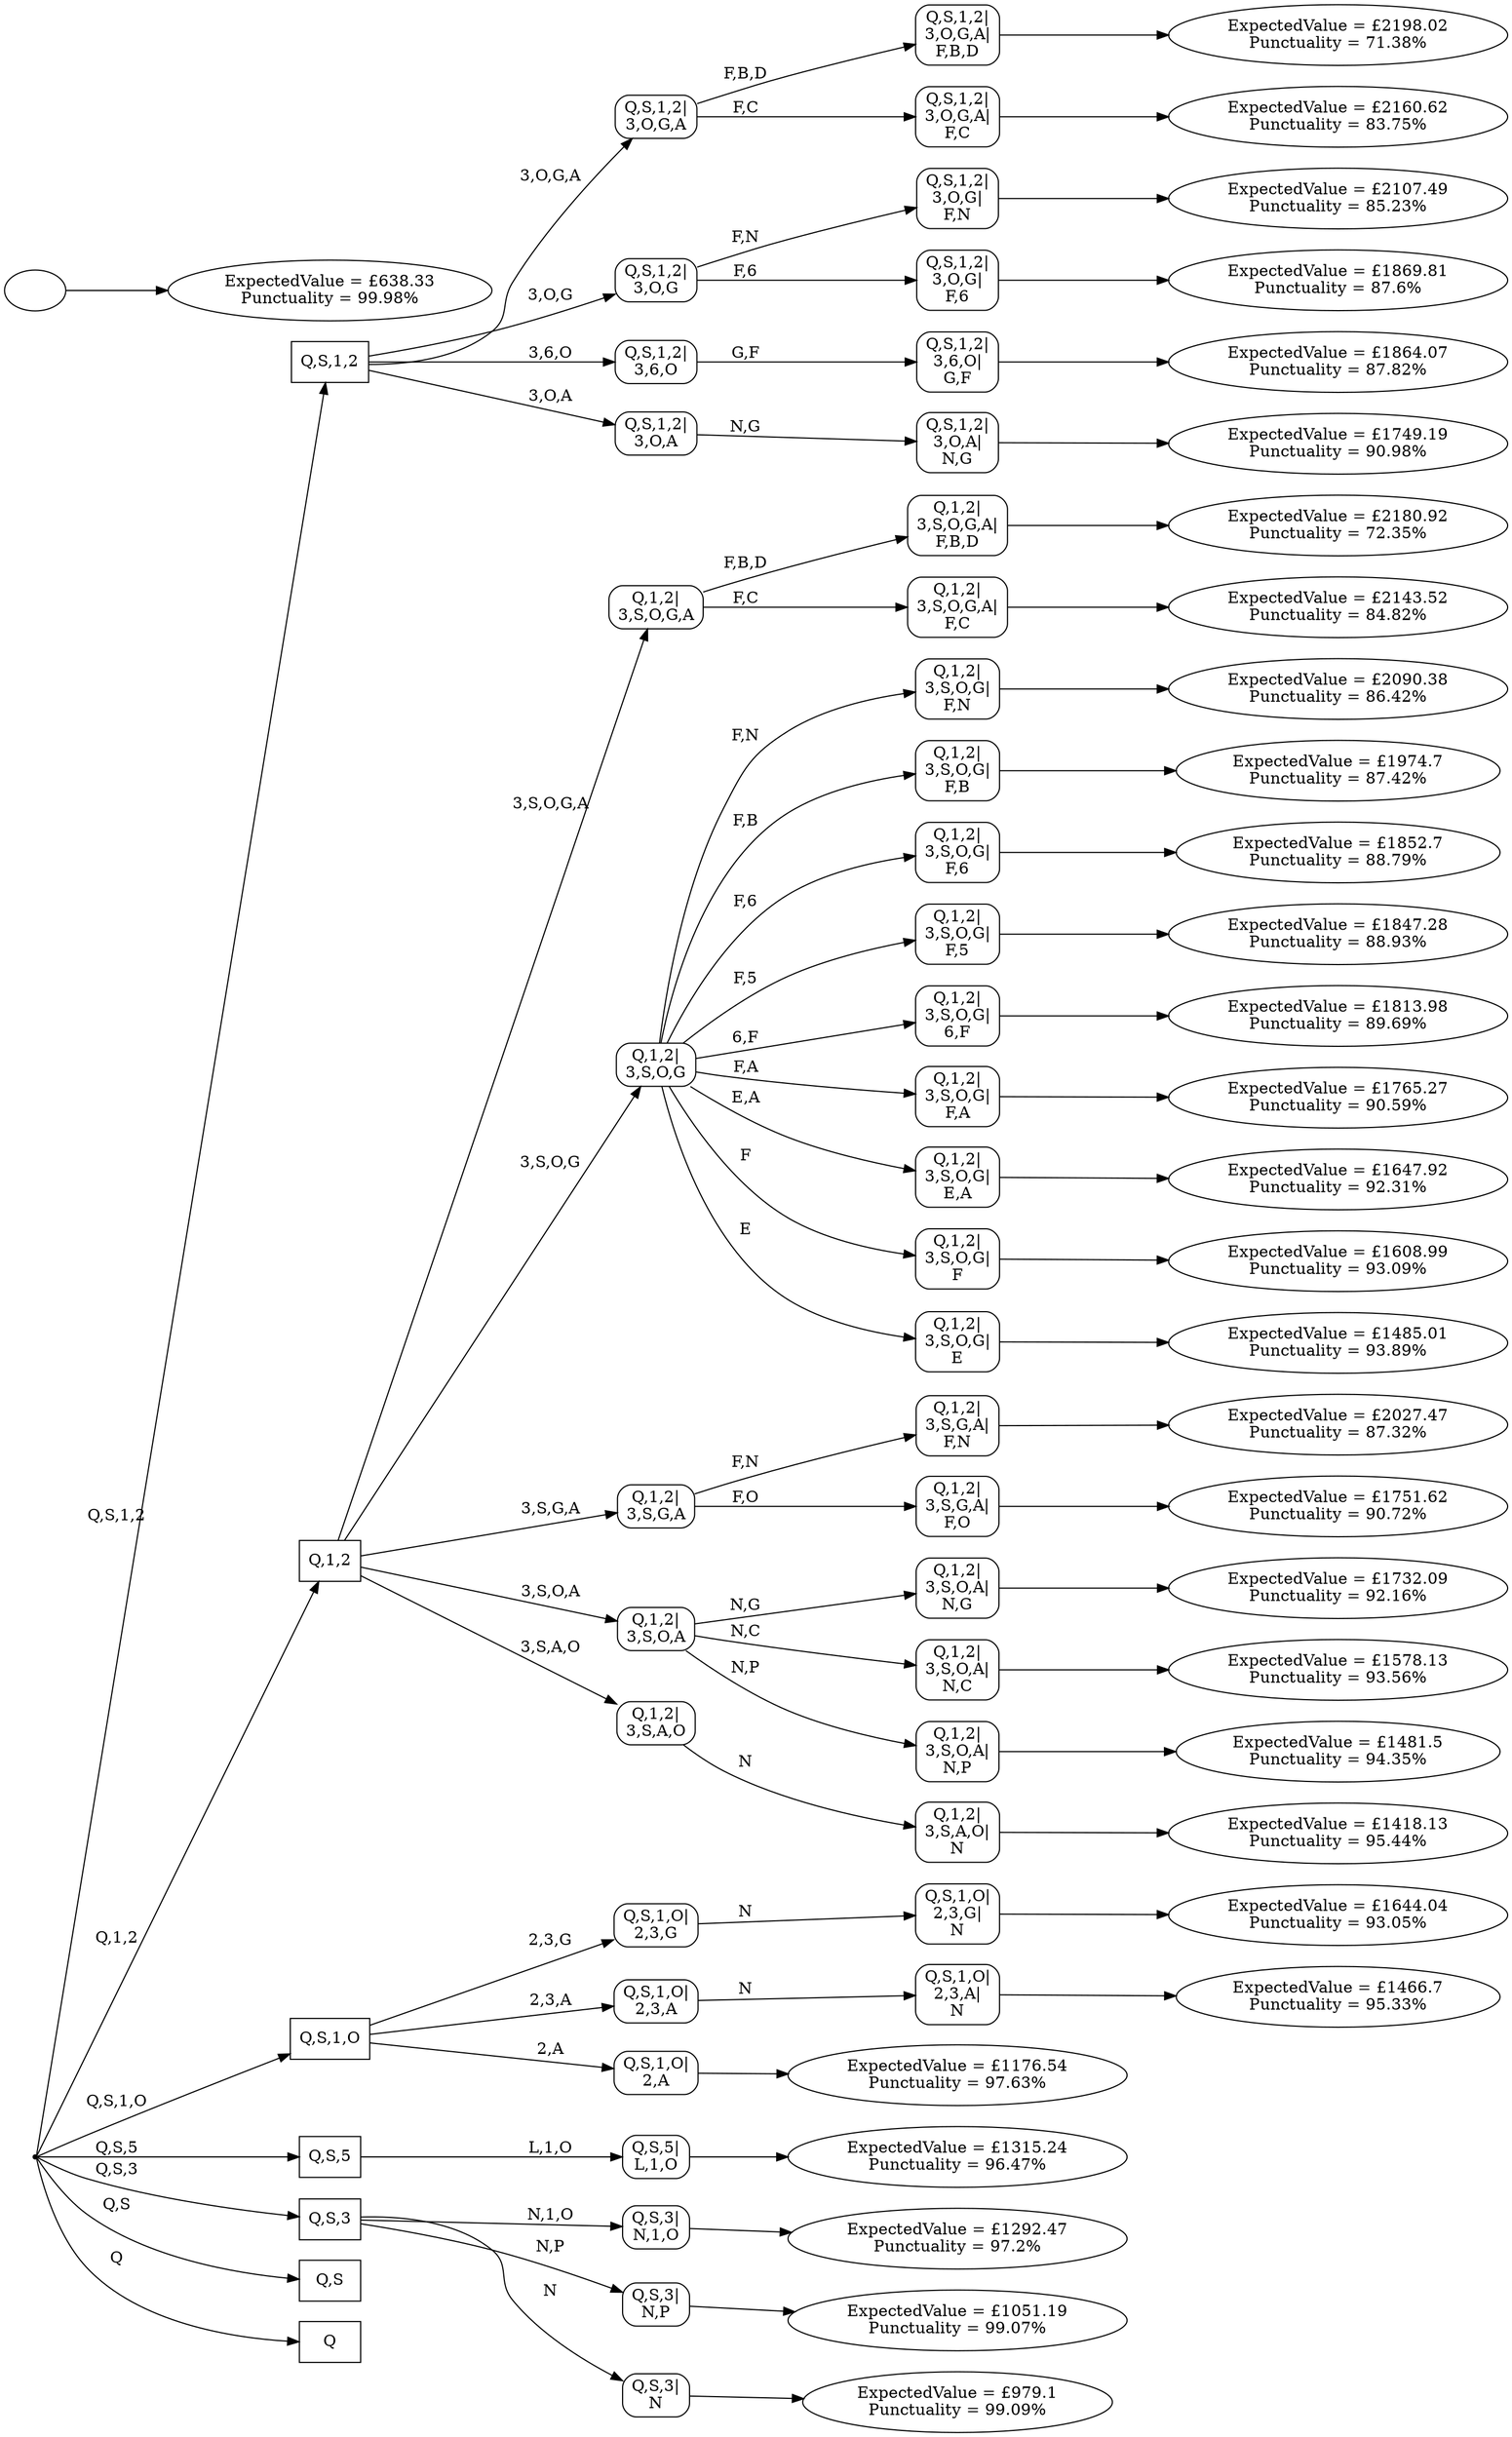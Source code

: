 digraph G { 
	rankdir=LR
	root[shape=point]
	"Q,S,1,2"[shape = box]
	root -> "Q,S,1,2"[label="Q,S,1,2"]
	"Q,S,1,2|\n3,O,G,A"[shape = box, style=rounded]
	"Q,S,1,2"->"Q,S,1,2|\n3,O,G,A"[label="3,O,G,A"]
	"Q,S,1,2|\n3,O,G,A|\nF,B,D"[shape = box, style=rounded]
	"Q,S,1,2|\n3,O,G,A"->"Q,S,1,2|\n3,O,G,A|\nF,B,D"[label="F,B,D"]
	"Q,S,1,2|\n3,O,G,A|\nF,B,D"->"ExpectedValue = £2198.02\nPunctuality = 71.38%"
	"Q,1,2"[shape = box]
	root -> "Q,1,2"[label="Q,1,2"]
	"Q,1,2|\n3,S,O,G,A"[shape = box, style=rounded]
	"Q,1,2"->"Q,1,2|\n3,S,O,G,A"[label="3,S,O,G,A"]
	"Q,1,2|\n3,S,O,G,A|\nF,B,D"[shape = box, style=rounded]
	"Q,1,2|\n3,S,O,G,A"->"Q,1,2|\n3,S,O,G,A|\nF,B,D"[label="F,B,D"]
	"Q,1,2|\n3,S,O,G,A|\nF,B,D"->"ExpectedValue = £2180.92\nPunctuality = 72.35%"
	"Q,S,1,2|\n3,O,G,A|\nF,C"[shape = box, style=rounded]
	"Q,S,1,2|\n3,O,G,A"->"Q,S,1,2|\n3,O,G,A|\nF,C"[label="F,C"]
	"Q,S,1,2|\n3,O,G,A|\nF,C"->"ExpectedValue = £2160.62\nPunctuality = 83.75%"
	"Q,1,2|\n3,S,O,G,A|\nF,C"[shape = box, style=rounded]
	"Q,1,2|\n3,S,O,G,A"->"Q,1,2|\n3,S,O,G,A|\nF,C"[label="F,C"]
	"Q,1,2|\n3,S,O,G,A|\nF,C"->"ExpectedValue = £2143.52\nPunctuality = 84.82%"
	"Q,S,1,2|\n3,O,G"[shape = box, style=rounded]
	"Q,S,1,2"->"Q,S,1,2|\n3,O,G"[label="3,O,G"]
	"Q,S,1,2|\n3,O,G|\nF,N"[shape = box, style=rounded]
	"Q,S,1,2|\n3,O,G"->"Q,S,1,2|\n3,O,G|\nF,N"[label="F,N"]
	"Q,S,1,2|\n3,O,G|\nF,N"->"ExpectedValue = £2107.49\nPunctuality = 85.23%"
	"Q,1,2|\n3,S,O,G"[shape = box, style=rounded]
	"Q,1,2"->"Q,1,2|\n3,S,O,G"[label="3,S,O,G"]
	"Q,1,2|\n3,S,O,G|\nF,N"[shape = box, style=rounded]
	"Q,1,2|\n3,S,O,G"->"Q,1,2|\n3,S,O,G|\nF,N"[label="F,N"]
	"Q,1,2|\n3,S,O,G|\nF,N"->"ExpectedValue = £2090.38\nPunctuality = 86.42%"
	"Q,1,2|\n3,S,G,A"[shape = box, style=rounded]
	"Q,1,2"->"Q,1,2|\n3,S,G,A"[label="3,S,G,A"]
	"Q,1,2|\n3,S,G,A|\nF,N"[shape = box, style=rounded]
	"Q,1,2|\n3,S,G,A"->"Q,1,2|\n3,S,G,A|\nF,N"[label="F,N"]
	"Q,1,2|\n3,S,G,A|\nF,N"->"ExpectedValue = £2027.47\nPunctuality = 87.32%"
	"Q,1,2|\n3,S,O,G|\nF,B"[shape = box, style=rounded]
	"Q,1,2|\n3,S,O,G"->"Q,1,2|\n3,S,O,G|\nF,B"[label="F,B"]
	"Q,1,2|\n3,S,O,G|\nF,B"->"ExpectedValue = £1974.7\nPunctuality = 87.42%"
	"Q,S,1,2|\n3,O,G|\nF,6"[shape = box, style=rounded]
	"Q,S,1,2|\n3,O,G"->"Q,S,1,2|\n3,O,G|\nF,6"[label="F,6"]
	"Q,S,1,2|\n3,O,G|\nF,6"->"ExpectedValue = £1869.81\nPunctuality = 87.6%"
	"Q,S,1,2|\n3,6,O"[shape = box, style=rounded]
	"Q,S,1,2"->"Q,S,1,2|\n3,6,O"[label="3,6,O"]
	"Q,S,1,2|\n3,6,O|\nG,F"[shape = box, style=rounded]
	"Q,S,1,2|\n3,6,O"->"Q,S,1,2|\n3,6,O|\nG,F"[label="G,F"]
	"Q,S,1,2|\n3,6,O|\nG,F"->"ExpectedValue = £1864.07\nPunctuality = 87.82%"
	"Q,1,2|\n3,S,O,G|\nF,6"[shape = box, style=rounded]
	"Q,1,2|\n3,S,O,G"->"Q,1,2|\n3,S,O,G|\nF,6"[label="F,6"]
	"Q,1,2|\n3,S,O,G|\nF,6"->"ExpectedValue = £1852.7\nPunctuality = 88.79%"
	"Q,1,2|\n3,S,O,G|\nF,5"[shape = box, style=rounded]
	"Q,1,2|\n3,S,O,G"->"Q,1,2|\n3,S,O,G|\nF,5"[label="F,5"]
	"Q,1,2|\n3,S,O,G|\nF,5"->"ExpectedValue = £1847.28\nPunctuality = 88.93%"
	"Q,1,2|\n3,S,O,G|\n6,F"[shape = box, style=rounded]
	"Q,1,2|\n3,S,O,G"->"Q,1,2|\n3,S,O,G|\n6,F"[label="6,F"]
	"Q,1,2|\n3,S,O,G|\n6,F"->"ExpectedValue = £1813.98\nPunctuality = 89.69%"
	"Q,1,2|\n3,S,O,G|\nF,A"[shape = box, style=rounded]
	"Q,1,2|\n3,S,O,G"->"Q,1,2|\n3,S,O,G|\nF,A"[label="F,A"]
	"Q,1,2|\n3,S,O,G|\nF,A"->"ExpectedValue = £1765.27\nPunctuality = 90.59%"
	"Q,1,2|\n3,S,G,A|\nF,O"[shape = box, style=rounded]
	"Q,1,2|\n3,S,G,A"->"Q,1,2|\n3,S,G,A|\nF,O"[label="F,O"]
	"Q,1,2|\n3,S,G,A|\nF,O"->"ExpectedValue = £1751.62\nPunctuality = 90.72%"
	"Q,S,1,2|\n3,O,A"[shape = box, style=rounded]
	"Q,S,1,2"->"Q,S,1,2|\n3,O,A"[label="3,O,A"]
	"Q,S,1,2|\n3,O,A|\nN,G"[shape = box, style=rounded]
	"Q,S,1,2|\n3,O,A"->"Q,S,1,2|\n3,O,A|\nN,G"[label="N,G"]
	"Q,S,1,2|\n3,O,A|\nN,G"->"ExpectedValue = £1749.19\nPunctuality = 90.98%"
	"Q,1,2|\n3,S,O,A"[shape = box, style=rounded]
	"Q,1,2"->"Q,1,2|\n3,S,O,A"[label="3,S,O,A"]
	"Q,1,2|\n3,S,O,A|\nN,G"[shape = box, style=rounded]
	"Q,1,2|\n3,S,O,A"->"Q,1,2|\n3,S,O,A|\nN,G"[label="N,G"]
	"Q,1,2|\n3,S,O,A|\nN,G"->"ExpectedValue = £1732.09\nPunctuality = 92.16%"
	"Q,1,2|\n3,S,O,G|\nE,A"[shape = box, style=rounded]
	"Q,1,2|\n3,S,O,G"->"Q,1,2|\n3,S,O,G|\nE,A"[label="E,A"]
	"Q,1,2|\n3,S,O,G|\nE,A"->"ExpectedValue = £1647.92\nPunctuality = 92.31%"
	"Q,S,1,O"[shape = box]
	root -> "Q,S,1,O"[label="Q,S,1,O"]
	"Q,S,1,O|\n2,3,G"[shape = box, style=rounded]
	"Q,S,1,O"->"Q,S,1,O|\n2,3,G"[label="2,3,G"]
	"Q,S,1,O|\n2,3,G|\nN"[shape = box, style=rounded]
	"Q,S,1,O|\n2,3,G"->"Q,S,1,O|\n2,3,G|\nN"[label="N"]
	"Q,S,1,O|\n2,3,G|\nN"->"ExpectedValue = £1644.04\nPunctuality = 93.05%"
	"Q,1,2|\n3,S,O,G|\nF"[shape = box, style=rounded]
	"Q,1,2|\n3,S,O,G"->"Q,1,2|\n3,S,O,G|\nF"[label="F"]
	"Q,1,2|\n3,S,O,G|\nF"->"ExpectedValue = £1608.99\nPunctuality = 93.09%"
	"Q,1,2|\n3,S,O,A|\nN,C"[shape = box, style=rounded]
	"Q,1,2|\n3,S,O,A"->"Q,1,2|\n3,S,O,A|\nN,C"[label="N,C"]
	"Q,1,2|\n3,S,O,A|\nN,C"->"ExpectedValue = £1578.13\nPunctuality = 93.56%"
	"Q,1,2|\n3,S,O,G|\nE"[shape = box, style=rounded]
	"Q,1,2|\n3,S,O,G"->"Q,1,2|\n3,S,O,G|\nE"[label="E"]
	"Q,1,2|\n3,S,O,G|\nE"->"ExpectedValue = £1485.01\nPunctuality = 93.89%"
	"Q,1,2|\n3,S,O,A|\nN,P"[shape = box, style=rounded]
	"Q,1,2|\n3,S,O,A"->"Q,1,2|\n3,S,O,A|\nN,P"[label="N,P"]
	"Q,1,2|\n3,S,O,A|\nN,P"->"ExpectedValue = £1481.5\nPunctuality = 94.35%"
	"Q,S,1,O|\n2,3,A"[shape = box, style=rounded]
	"Q,S,1,O"->"Q,S,1,O|\n2,3,A"[label="2,3,A"]
	"Q,S,1,O|\n2,3,A|\nN"[shape = box, style=rounded]
	"Q,S,1,O|\n2,3,A"->"Q,S,1,O|\n2,3,A|\nN"[label="N"]
	"Q,S,1,O|\n2,3,A|\nN"->"ExpectedValue = £1466.7\nPunctuality = 95.33%"
	"Q,1,2|\n3,S,A,O"[shape = box, style=rounded]
	"Q,1,2"->"Q,1,2|\n3,S,A,O"[label="3,S,A,O"]
	"Q,1,2|\n3,S,A,O|\nN"[shape = box, style=rounded]
	"Q,1,2|\n3,S,A,O"->"Q,1,2|\n3,S,A,O|\nN"[label="N"]
	"Q,1,2|\n3,S,A,O|\nN"->"ExpectedValue = £1418.13\nPunctuality = 95.44%"
	"Q,S,5"[shape = box]
	root -> "Q,S,5"[label="Q,S,5"]
	"Q,S,5|\nL,1,O"[shape = box, style=rounded]
	"Q,S,5"->"Q,S,5|\nL,1,O"[label="L,1,O"]
	"Q,S,5|\nL,1,O"->"ExpectedValue = £1315.24\nPunctuality = 96.47%"
	"Q,S,3"[shape = box]
	root -> "Q,S,3"[label="Q,S,3"]
	"Q,S,3|\nN,1,O"[shape = box, style=rounded]
	"Q,S,3"->"Q,S,3|\nN,1,O"[label="N,1,O"]
	"Q,S,3|\nN,1,O"->"ExpectedValue = £1292.47\nPunctuality = 97.2%"
	"Q,S,1,O|\n2,A"[shape = box, style=rounded]
	"Q,S,1,O"->"Q,S,1,O|\n2,A"[label="2,A"]
	"Q,S,1,O|\n2,A"->"ExpectedValue = £1176.54\nPunctuality = 97.63%"
	"Q,S,3|\nN,P"[shape = box, style=rounded]
	"Q,S,3"->"Q,S,3|\nN,P"[label="N,P"]
	"Q,S,3|\nN,P"->"ExpectedValue = £1051.19\nPunctuality = 99.07%"
	"Q,S,3|\nN"[shape = box, style=rounded]
	"Q,S,3"->"Q,S,3|\nN"[label="N"]
	"Q,S,3|\nN"->"ExpectedValue = £979.1\nPunctuality = 99.09%"
	"Q,S"[shape = box]
	root -> "Q,S"[label="Q,S"]
	""->"ExpectedValue = £638.33\nPunctuality = 99.98%"
	"Q"[shape = box]
	root -> "Q"[label="Q"]
	{ rank=same "Q,S,1,2" "Q,1,2" "Q,S,1,O" "Q,S,5" "Q,S,3" "Q,S" "Q" }
	{ rank=same "Q,S,1,2|\n3,O,G,A" "Q,1,2|\n3,S,O,G,A" "Q,S,1,2|\n3,O,G" "Q,1,2|\n3,S,O,G" "Q,1,2|\n3,S,G,A" "Q,S,1,2|\n3,6,O" "Q,S,1,2|\n3,O,A" "Q,1,2|\n3,S,O,A" "Q,S,1,O|\n2,3,G" "Q,S,1,O|\n2,3,A" "Q,1,2|\n3,S,A,O" "Q,S,5|\nL,1,O" "Q,S,3|\nN,1,O" "Q,S,1,O|\n2,A" "Q,S,3|\nN,P" "Q,S,3|\nN" }
	{ rank=same "Q,S,1,2|\n3,O,G,A|\nF,B,D" "Q,1,2|\n3,S,O,G,A|\nF,B,D" "Q,S,1,2|\n3,O,G,A|\nF,C" "Q,1,2|\n3,S,O,G,A|\nF,C" "Q,S,1,2|\n3,O,G|\nF,N" "Q,1,2|\n3,S,O,G|\nF,N" "Q,1,2|\n3,S,G,A|\nF,N" "Q,1,2|\n3,S,O,G|\nF,B" "Q,S,1,2|\n3,O,G|\nF,6" "Q,S,1,2|\n3,6,O|\nG,F" "Q,1,2|\n3,S,O,G|\nF,6" "Q,1,2|\n3,S,O,G|\nF,5" "Q,1,2|\n3,S,O,G|\n6,F" "Q,1,2|\n3,S,O,G|\nF,A" "Q,1,2|\n3,S,G,A|\nF,O" "Q,S,1,2|\n3,O,A|\nN,G" "Q,1,2|\n3,S,O,A|\nN,G" "Q,1,2|\n3,S,O,G|\nE,A" "Q,S,1,O|\n2,3,G|\nN" "Q,1,2|\n3,S,O,G|\nF" "Q,1,2|\n3,S,O,A|\nN,C" "Q,1,2|\n3,S,O,G|\nE" "Q,1,2|\n3,S,O,A|\nN,P" "Q,S,1,O|\n2,3,A|\nN" "Q,1,2|\n3,S,A,O|\nN" }
}